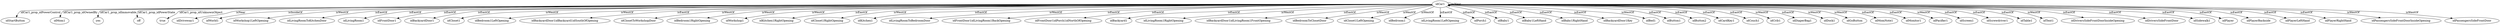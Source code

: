 digraph  {
idCar1 [node_type=entity_node];
idStartButton [node_type=property_node];
idMom1 [node_type=property_node];
yes [node_type=property_node];
off [node_type=property_node];
true [node_type=property_node];
idDriveway1 [node_type=entity_node];
idWorld1 [node_type=entity_node];
idWorkshop1LeftOpening [node_type=entity_node];
idLivingRoomToKitchenDoor [node_type=entity_node];
idLivingRoom1 [node_type=entity_node];
idFrontDoor1 [node_type=entity_node];
idBackyardDoor1 [node_type=entity_node];
idCloset1 [node_type=entity_node];
idBedroom1LeftOpening [node_type=entity_node];
idBackyardDoor1idBackyard1idSouthOfOpening [node_type=entity_node];
idClosetToWorkshopDoor [node_type=entity_node];
idBedroom1RightOpening [node_type=entity_node];
idWorkshop1 [node_type=entity_node];
idKitchen1RightOpening [node_type=entity_node];
idCloset1RightOpening [node_type=entity_node];
idKitchen1 [node_type=entity_node];
idLivingRoomToBedroomDoor [node_type=entity_node];
idFrontDoor1idLivingRoom1BackOpening [node_type=entity_node];
idFrontDoor1idPorch1idNorthOfOpening [node_type=entity_node];
idBackyard1 [node_type=entity_node];
idLivingRoom1RightOpening [node_type=entity_node];
idBackyardDoor1idLivingRoom1FrontOpening [node_type=entity_node];
idBedroomToClosetDoor [node_type=entity_node];
idCloset1LeftOpening [node_type=entity_node];
idBedroom1 [node_type=entity_node];
idLivingRoom1LeftOpening [node_type=entity_node];
idPorch1 [node_type=entity_node];
idBaby1 [node_type=entity_node];
idBaby1LeftHand [node_type=entity_node];
idBaby1RightHand [node_type=entity_node];
idBackyardDoor1Key [node_type=entity_node];
idBed1 [node_type=entity_node];
idButton1 [node_type=entity_node];
idButton2 [node_type=entity_node];
idCardKey1 [node_type=entity_node];
idCouch1 [node_type=entity_node];
idCrib1 [node_type=entity_node];
idDiaperBag1 [node_type=entity_node];
idDock1 [node_type=entity_node];
idGoButton [node_type=entity_node];
idMomNote1 [node_type=entity_node];
idMonitor1 [node_type=entity_node];
idPacifier1 [node_type=entity_node];
idScreen1 [node_type=entity_node];
idScrewdriver1 [node_type=entity_node];
idTable1 [node_type=entity_node];
idTent1 [node_type=entity_node];
idDriversSideFrontDoorInsideOpening [node_type=entity_node];
idDriversSideFrontDoor [node_type=entity_node];
idSidewalk1 [node_type=entity_node];
idPlayer [node_type=entity_node];
idPlayerBackside [node_type=entity_node];
idPlayerLeftHand [node_type=entity_node];
idPlayerRightHand [node_type=entity_node];
idPassengersSideFrontDoorInsideOpening [node_type=entity_node];
idPassengersSideFrontDoor [node_type=entity_node];
idCar1 -> idStartButton  [edge_type=property, label=idCar1_prop_idPowerControl];
idCar1 -> idMom1  [edge_type=property, label=idCar1_prop_idOwnedBy];
idCar1 -> yes  [edge_type=property, label=idCar1_prop_idImmovable];
idCar1 -> off  [edge_type=property, label=idCar1_prop_idPowerState];
idCar1 -> true  [edge_type=property, label=idCar1_prop_idUnknownObject];
idCar1 -> idDriveway1  [edge_type=relationship, label=isNear];
idCar1 -> idWorld1  [edge_type=relationship, label=isInsideOf];
idCar1 -> idCar1  [edge_type=relationship, label=isNear];
idCar1 -> idWorkshop1LeftOpening  [edge_type=relationship, label=isWestOf];
idCar1 -> idLivingRoomToKitchenDoor  [edge_type=relationship, label=isEastOf];
idCar1 -> idLivingRoom1  [edge_type=relationship, label=isEastOf];
idCar1 -> idFrontDoor1  [edge_type=relationship, label=isEastOf];
idCar1 -> idBackyardDoor1  [edge_type=relationship, label=isEastOf];
idCar1 -> idCloset1  [edge_type=relationship, label=isWestOf];
idCar1 -> idBedroom1LeftOpening  [edge_type=relationship, label=isWestOf];
idCar1 -> idBackyardDoor1idBackyard1idSouthOfOpening  [edge_type=relationship, label=isEastOf];
idCar1 -> idClosetToWorkshopDoor  [edge_type=relationship, label=isWestOf];
idCar1 -> idBedroom1RightOpening  [edge_type=relationship, label=isWestOf];
idCar1 -> idWorkshop1  [edge_type=relationship, label=isWestOf];
idCar1 -> idKitchen1RightOpening  [edge_type=relationship, label=isEastOf];
idCar1 -> idCloset1RightOpening  [edge_type=relationship, label=isWestOf];
idCar1 -> idKitchen1  [edge_type=relationship, label=isEastOf];
idCar1 -> idLivingRoomToBedroomDoor  [edge_type=relationship, label=isWestOf];
idCar1 -> idFrontDoor1idLivingRoom1BackOpening  [edge_type=relationship, label=isEastOf];
idCar1 -> idFrontDoor1idPorch1idNorthOfOpening  [edge_type=relationship, label=isEastOf];
idCar1 -> idBackyard1  [edge_type=relationship, label=isEastOf];
idCar1 -> idLivingRoom1RightOpening  [edge_type=relationship, label=isWestOf];
idCar1 -> idBackyardDoor1idLivingRoom1FrontOpening  [edge_type=relationship, label=isEastOf];
idCar1 -> idBedroomToClosetDoor  [edge_type=relationship, label=isWestOf];
idCar1 -> idCloset1LeftOpening  [edge_type=relationship, label=isWestOf];
idCar1 -> idBedroom1  [edge_type=relationship, label=isWestOf];
idCar1 -> idLivingRoom1LeftOpening  [edge_type=relationship, label=isEastOf];
idCar1 -> idPorch1  [edge_type=relationship, label=isEastOf];
idCar1 -> idBaby1  [edge_type=relationship, label=isEastOf];
idCar1 -> idBaby1LeftHand  [edge_type=relationship, label=isEastOf];
idCar1 -> idBaby1RightHand  [edge_type=relationship, label=isEastOf];
idCar1 -> idBackyardDoor1Key  [edge_type=relationship, label=isEastOf];
idCar1 -> idBed1  [edge_type=relationship, label=isWestOf];
idCar1 -> idButton1  [edge_type=relationship, label=isEastOf];
idCar1 -> idButton2  [edge_type=relationship, label=isEastOf];
idCar1 -> idCardKey1  [edge_type=relationship, label=isEastOf];
idCar1 -> idCouch1  [edge_type=relationship, label=isEastOf];
idCar1 -> idCrib1  [edge_type=relationship, label=isWestOf];
idCar1 -> idDiaperBag1  [edge_type=relationship, label=isEastOf];
idCar1 -> idDock1  [edge_type=relationship, label=isWestOf];
idCar1 -> idGoButton  [edge_type=relationship, label=isWestOf];
idCar1 -> idMomNote1  [edge_type=relationship, label=isEastOf];
idCar1 -> idMonitor1  [edge_type=relationship, label=isEastOf];
idCar1 -> idPacifier1  [edge_type=relationship, label=isWestOf];
idCar1 -> idScreen1  [edge_type=relationship, label=isEastOf];
idCar1 -> idScrewdriver1  [edge_type=relationship, label=isEastOf];
idCar1 -> idTable1  [edge_type=relationship, label=isEastOf];
idCar1 -> idTent1  [edge_type=relationship, label=isWestOf];
idCar1 -> idDriversSideFrontDoorInsideOpening  [edge_type=relationship, label=isEastOf];
idCar1 -> idDriversSideFrontDoor  [edge_type=relationship, label=isEastOf];
idCar1 -> idSidewalk1  [edge_type=relationship, label=isEastOf];
idCar1 -> idPlayer  [edge_type=relationship, label=isEastOf];
idCar1 -> idPlayerBackside  [edge_type=relationship, label=isEastOf];
idCar1 -> idPlayerLeftHand  [edge_type=relationship, label=isEastOf];
idCar1 -> idPlayerRightHand  [edge_type=relationship, label=isEastOf];
idCar1 -> idPassengersSideFrontDoorInsideOpening  [edge_type=relationship, label=isWestOf];
idCar1 -> idPassengersSideFrontDoor  [edge_type=relationship, label=isWestOf];
}

